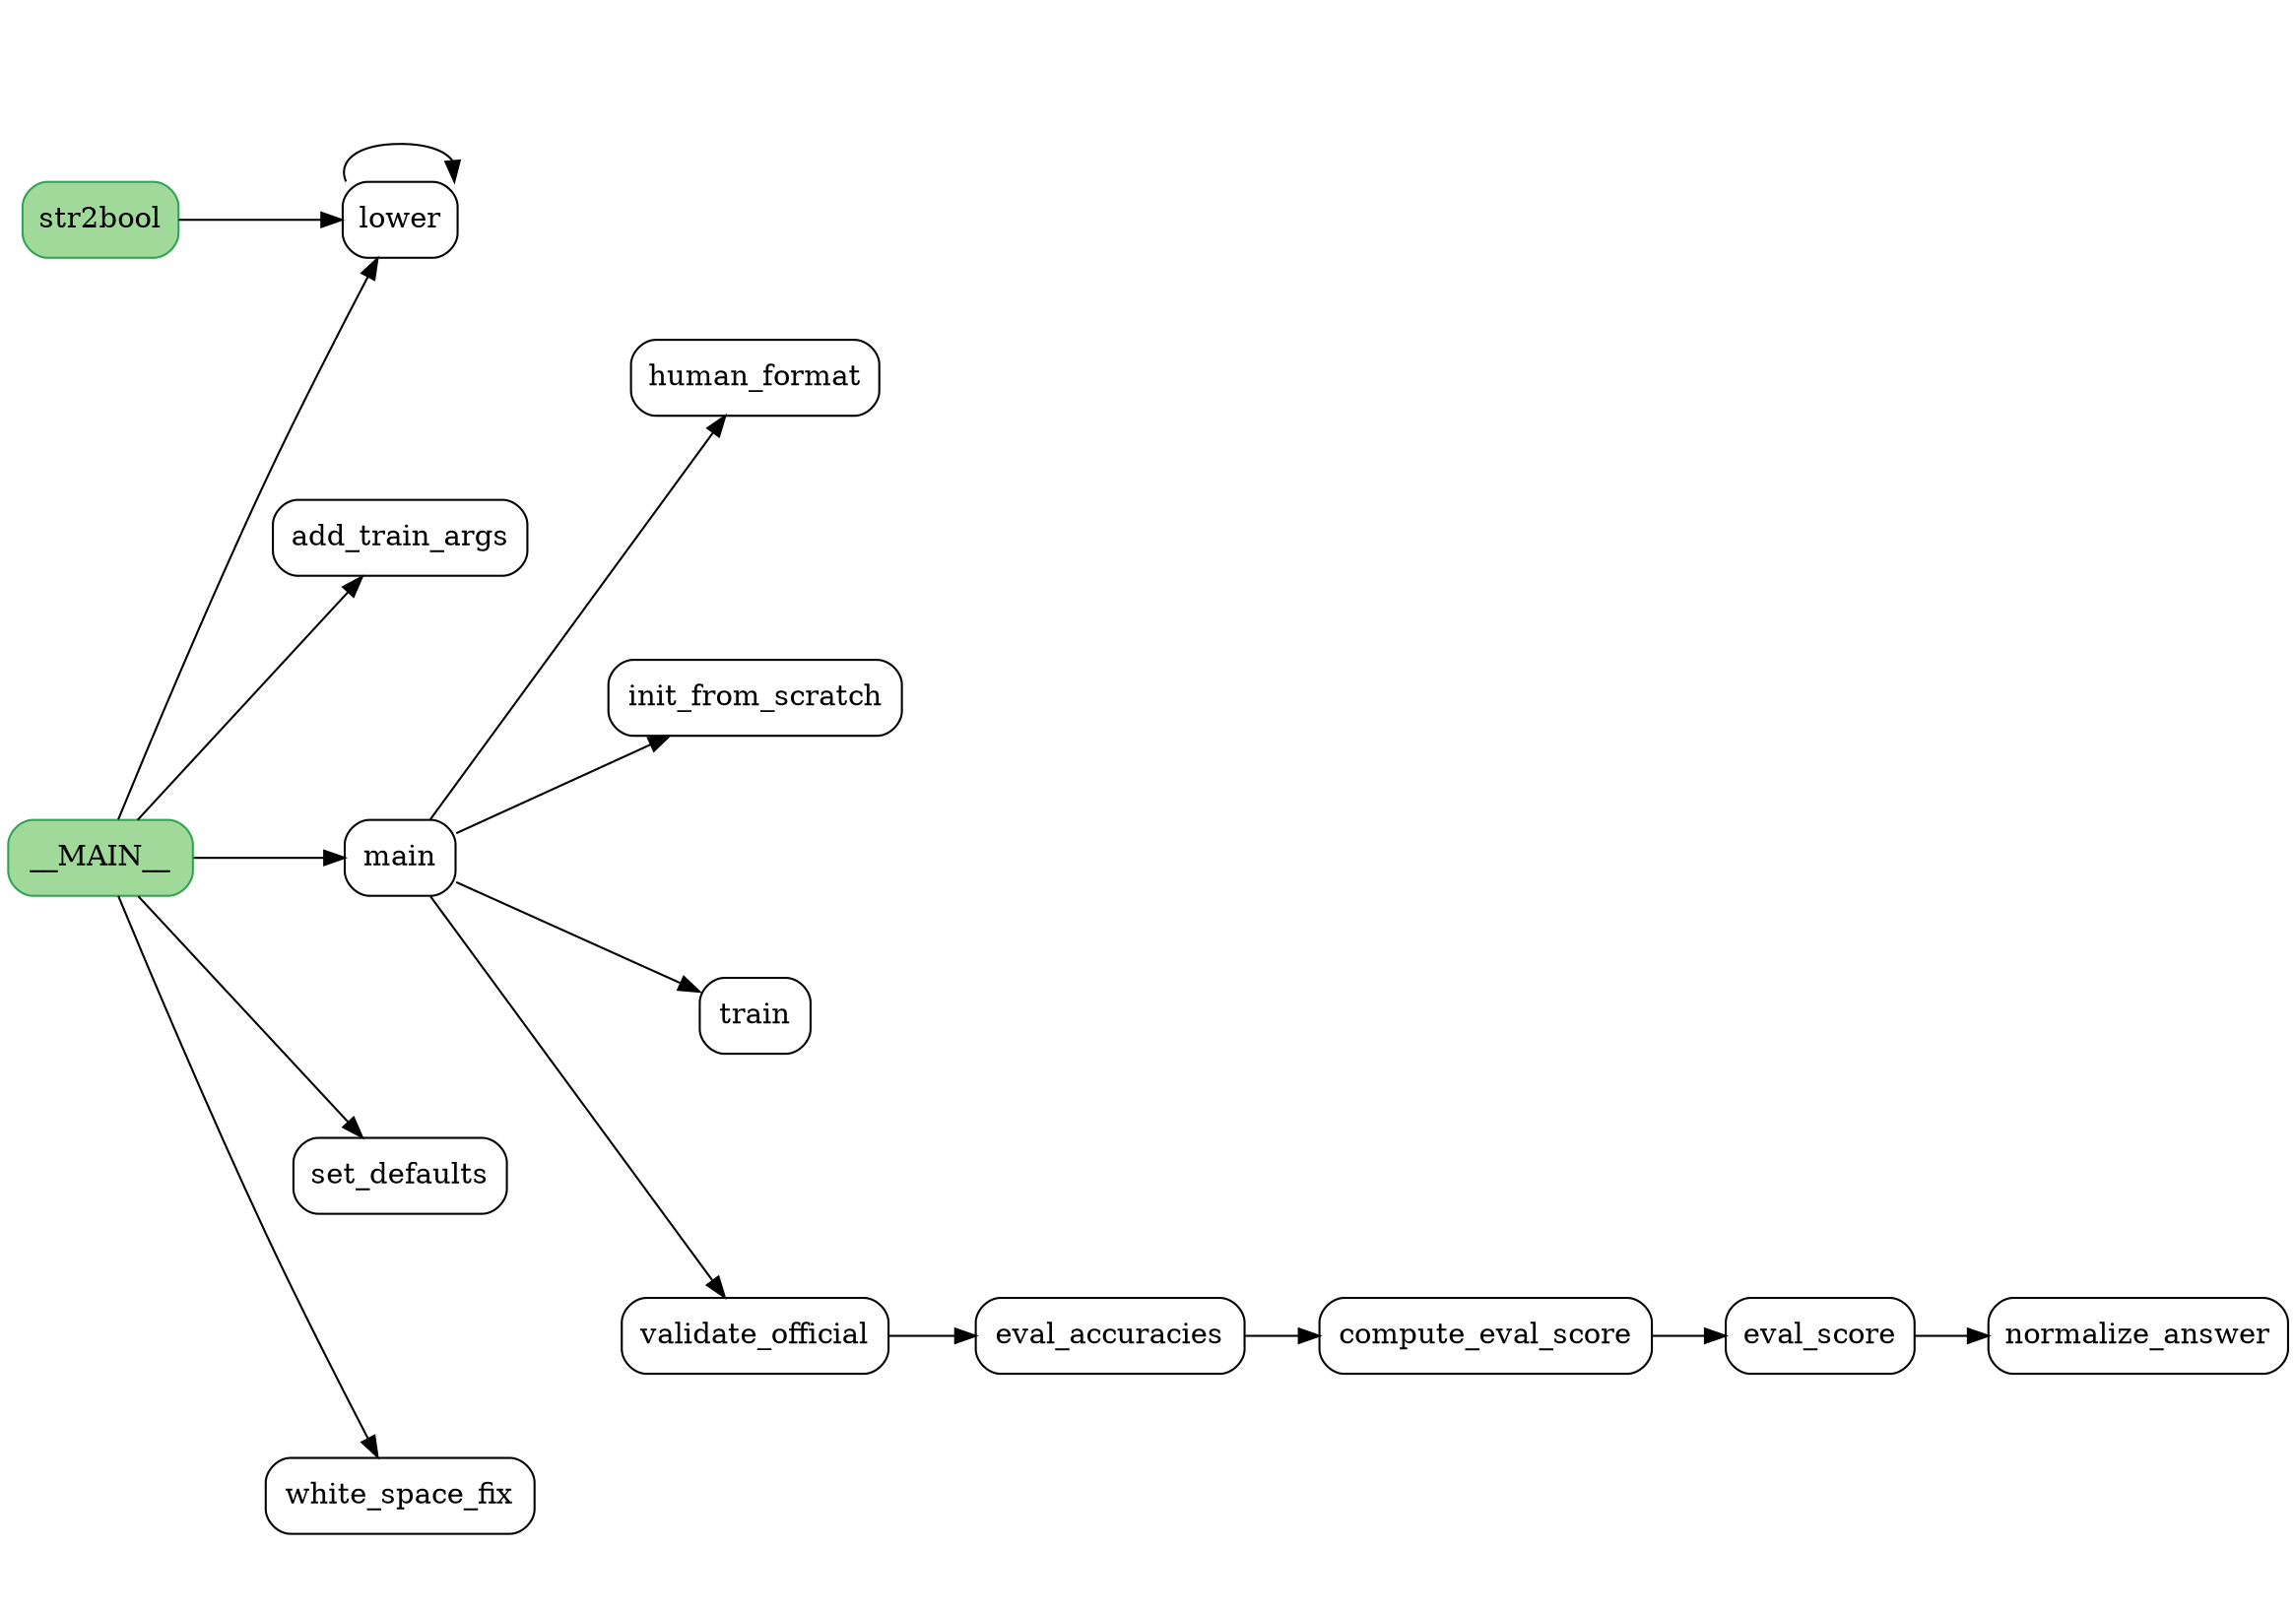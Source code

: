digraph test {
	graph [bb="0,0,1111,777.7",
		concentrate=true,
		rankdir=LR,
		ratio=0.7
	];
	node [label="\N",
		shape=Mrecord
	];
	node1	 [color="/greens3/3",
		fillcolor="/greens3/2",
		height=0.51389,
		label=__MAIN__,
		pos="45,363.67",
		style=filled,
		width=1.25];
	node2	 [height=0.51389,
		label=add_train_args,
		pos="191,518.67",
		width=1.7222];
	node1 -> node2	 [pos="e,173.62,500.22 62.034,381.76 87.83,409.14 136.93,461.27 166.54,492.71"];
	node8	 [height=0.51389,
		label=lower,
		pos="191,674.67",
		width=0.77778];
	node1 -> node8	 [pos="e,181.33,656.61 52.538,381.76 66.399,414.78 97.116,486.96 125.5,546.67 142.22,581.86 162.9,621.71 176.49,647.47"];
	node9	 [height=0.51389,
		label=main,
		pos="191,363.67",
		width=0.75];
	node1 -> node9	 [pos="e,163.92,363.67 90.395,363.67 110.74,363.67 134.43,363.67 153.71,363.67"];
	node11	 [height=0.51389,
		label=set_defaults,
		pos="191,207.67",
		width=1.4444];
	node1 -> node11	 [pos="e,174.07,225.76 62.034,345.47 87.969,317.76 137.46,264.88 167.02,233.3"];
	node15	 [height=0.51389,
		label=white_space_fix,
		pos="191,52.674",
		width=1.8194];
	node1 -> node15	 [pos="e,181.33,70.736 52.538,345.59 66.399,312.57 97.116,240.39 125.5,180.67 142.22,145.49 162.9,105.63 176.49,79.878"];
	node3	 [height=0.51389,
		label=compute_eval_score,
		pos="720,128.67",
		width=2.25];
	node5	 [height=0.51389,
		label=eval_score,
		pos="883,128.67",
		width=1.2778];
	node3 -> node5	 [pos="e,836.86,128.67 801.02,128.67 809.67,128.67 818.33,128.67 826.61,128.67"];
	node4	 [height=0.51389,
		label=eval_accuracies,
		pos="537,128.67",
		width=1.8194];
	node4 -> node3	 [pos="e,638.94,128.67 602.55,128.67 611.12,128.67 620.02,128.67 628.91,128.67"];
	node10	 [height=0.51389,
		label=normalize_answer,
		pos="1038,128.67",
		width=2.0278];
	node5 -> node10	 [pos="e,964.8,128.67 929.09,128.67 937.17,128.67 945.8,128.67 954.53,128.67"];
	node6	 [height=0.51389,
		label=human_format,
		pos="364,595.67",
		width=1.6806];
	node7	 [height=0.51389,
		label=init_from_scratch,
		pos="364,439.67",
		width=1.9861];
	node8 -> node8	 [pos="e,217.25,692.7 164.75,692.7 160.29,702.37 169.04,711.17 191,711.17 204.72,711.17 213.29,707.73 216.69,702.79"];
	node9 -> node6	 [pos="e,350.49,577.55 204.58,381.88 235.02,422.71 308.85,521.72 344.33,569.29"];
	node9 -> node7	 [pos="e,323,421.66 218.03,375.55 243.52,386.75 282.37,403.81 313.58,417.53"];
	node13	 [height=0.51389,
		label=train,
		pos="364,284.67",
		width=0.75];
	node9 -> node13	 [pos="e,336.87,297.06 218.03,351.33 247.53,337.86 294.9,316.23 327.64,301.28"];
	node14	 [height=0.51389,
		label=validate_official,
		pos="364,128.67",
		width=1.8056];
	node9 -> node14	 [pos="e,350.67,146.79 204.29,345.62 234.67,304.36 309.3,202.98 344.73,154.85"];
	node12	 [color="/greens3/3",
		fillcolor="/greens3/2",
		height=0.51389,
		label=str2bool,
		pos="45,674.67",
		style=filled,
		width=1.0556];
	node12 -> node8	 [pos="e,162.58,674.67 83.36,674.67 104.71,674.67 131.2,674.67 152.56,674.67"];
	node14 -> node4	 [pos="e,471.22,128.67 429.4,128.67 439.77,128.67 450.57,128.67 461.16,128.67"];
}
